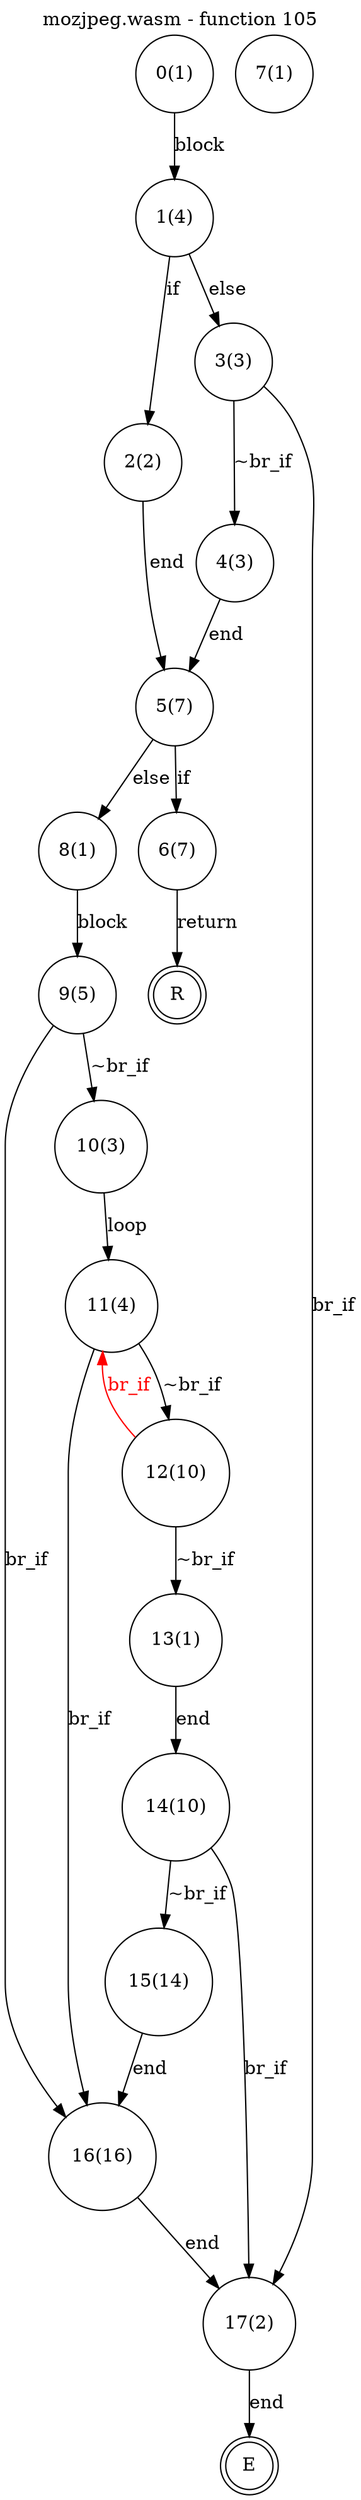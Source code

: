 digraph finite_state_machine {
    label = "mozjpeg.wasm - function 105"
    labelloc =  t
    labelfontsize = 16
    labelfontcolor = black
    labelfontname = "Helvetica"
    node [shape = doublecircle]; E R ;
node [shape=circle, fontcolor=black, style="", label="0(1)"]0
node [shape=circle, fontcolor=black, style="", label="1(4)"]1
node [shape=circle, fontcolor=black, style="", label="2(2)"]2
node [shape=circle, fontcolor=black, style="", label="3(3)"]3
node [shape=circle, fontcolor=black, style="", label="4(3)"]4
node [shape=circle, fontcolor=black, style="", label="5(7)"]5
node [shape=circle, fontcolor=black, style="", label="6(7)"]6
node [shape=circle, fontcolor=black, style="", label="7(1)"]7
node [shape=circle, fontcolor=black, style="", label="8(1)"]8
node [shape=circle, fontcolor=black, style="", label="9(5)"]9
node [shape=circle, fontcolor=black, style="", label="10(3)"]10
node [shape=circle, fontcolor=black, style="", label="11(4)"]11
node [shape=circle, fontcolor=black, style="", label="12(10)"]12
node [shape=circle, fontcolor=black, style="", label="13(1)"]13
node [shape=circle, fontcolor=black, style="", label="14(10)"]14
node [shape=circle, fontcolor=black, style="", label="15(14)"]15
node [shape=circle, fontcolor=black, style="", label="16(16)"]16
node [shape=circle, fontcolor=black, style="", label="17(2)"]17
node [shape=circle, fontcolor=black, style="", label="E"]E
node [shape=circle, fontcolor=black, style="", label="R"]R
    0 -> 1[label="block"];
    1 -> 2[label="if"];
    1 -> 3[label="else"];
    2 -> 5[label="end"];
    3 -> 4[label="~br_if"];
    3 -> 17[label="br_if"];
    4 -> 5[label="end"];
    5 -> 6[label="if"];
    5 -> 8[label="else"];
    6 -> R[label="return"];
    8 -> 9[label="block"];
    9 -> 10[label="~br_if"];
    9 -> 16[label="br_if"];
    10 -> 11[label="loop"];
    11 -> 12[label="~br_if"];
    11 -> 16[label="br_if"];
    12 -> 13[label="~br_if"];
    12 -> 11[color="red" fontcolor="red" label="br_if"];
    13 -> 14[label="end"];
    14 -> 15[label="~br_if"];
    14 -> 17[label="br_if"];
    15 -> 16[label="end"];
    16 -> 17[label="end"];
    17 -> E[label="end"];
}
